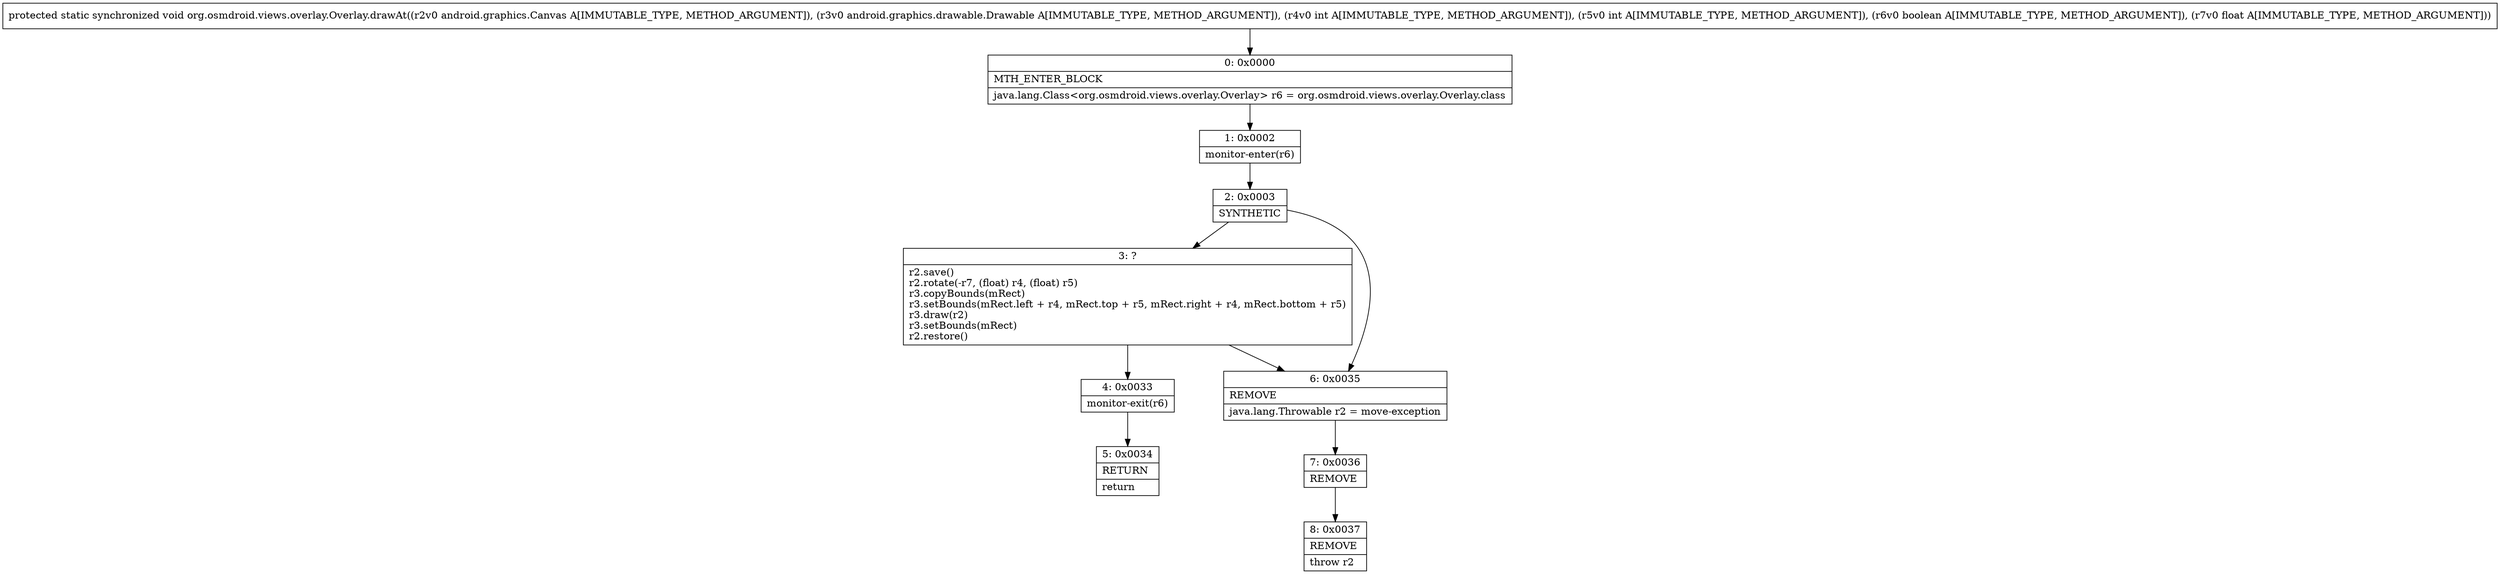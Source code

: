 digraph "CFG fororg.osmdroid.views.overlay.Overlay.drawAt(Landroid\/graphics\/Canvas;Landroid\/graphics\/drawable\/Drawable;IIZF)V" {
Node_0 [shape=record,label="{0\:\ 0x0000|MTH_ENTER_BLOCK\l|java.lang.Class\<org.osmdroid.views.overlay.Overlay\> r6 = org.osmdroid.views.overlay.Overlay.class\l}"];
Node_1 [shape=record,label="{1\:\ 0x0002|monitor\-enter(r6)\l}"];
Node_2 [shape=record,label="{2\:\ 0x0003|SYNTHETIC\l}"];
Node_3 [shape=record,label="{3\:\ ?|r2.save()\lr2.rotate(\-r7, (float) r4, (float) r5)\lr3.copyBounds(mRect)\lr3.setBounds(mRect.left + r4, mRect.top + r5, mRect.right + r4, mRect.bottom + r5)\lr3.draw(r2)\lr3.setBounds(mRect)\lr2.restore()\l}"];
Node_4 [shape=record,label="{4\:\ 0x0033|monitor\-exit(r6)\l}"];
Node_5 [shape=record,label="{5\:\ 0x0034|RETURN\l|return\l}"];
Node_6 [shape=record,label="{6\:\ 0x0035|REMOVE\l|java.lang.Throwable r2 = move\-exception\l}"];
Node_7 [shape=record,label="{7\:\ 0x0036|REMOVE\l}"];
Node_8 [shape=record,label="{8\:\ 0x0037|REMOVE\l|throw r2\l}"];
MethodNode[shape=record,label="{protected static synchronized void org.osmdroid.views.overlay.Overlay.drawAt((r2v0 android.graphics.Canvas A[IMMUTABLE_TYPE, METHOD_ARGUMENT]), (r3v0 android.graphics.drawable.Drawable A[IMMUTABLE_TYPE, METHOD_ARGUMENT]), (r4v0 int A[IMMUTABLE_TYPE, METHOD_ARGUMENT]), (r5v0 int A[IMMUTABLE_TYPE, METHOD_ARGUMENT]), (r6v0 boolean A[IMMUTABLE_TYPE, METHOD_ARGUMENT]), (r7v0 float A[IMMUTABLE_TYPE, METHOD_ARGUMENT])) }"];
MethodNode -> Node_0;
Node_0 -> Node_1;
Node_1 -> Node_2;
Node_2 -> Node_3;
Node_2 -> Node_6;
Node_3 -> Node_4;
Node_3 -> Node_6;
Node_4 -> Node_5;
Node_6 -> Node_7;
Node_7 -> Node_8;
}

